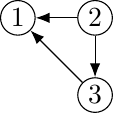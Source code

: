 \documentclass[tikz]{standalone}
\usetikzlibrary{arrows, arrows.meta, calc, positioning}
\tikzset{arrow/.style = {-{Latex[length=.5em]}}}
\begin{document}
\begin{tikzpicture}
    \begin{scope}[every node/.style = {draw, circle, minimum size = 1.25em, inner sep=0pt}]
        \node[draw] (1) at (0,0) {1};
        \node[draw] (2) [right=1.5em of 1] {2};
        \node[draw] (3) [below=1.5em of 2] {3};

        \draw[arrow] (2) to (1);
        \draw[arrow] (2) to (3);
        \draw[arrow] (3) to (1);
    \end{scope}
\end{tikzpicture}
\end{document}
